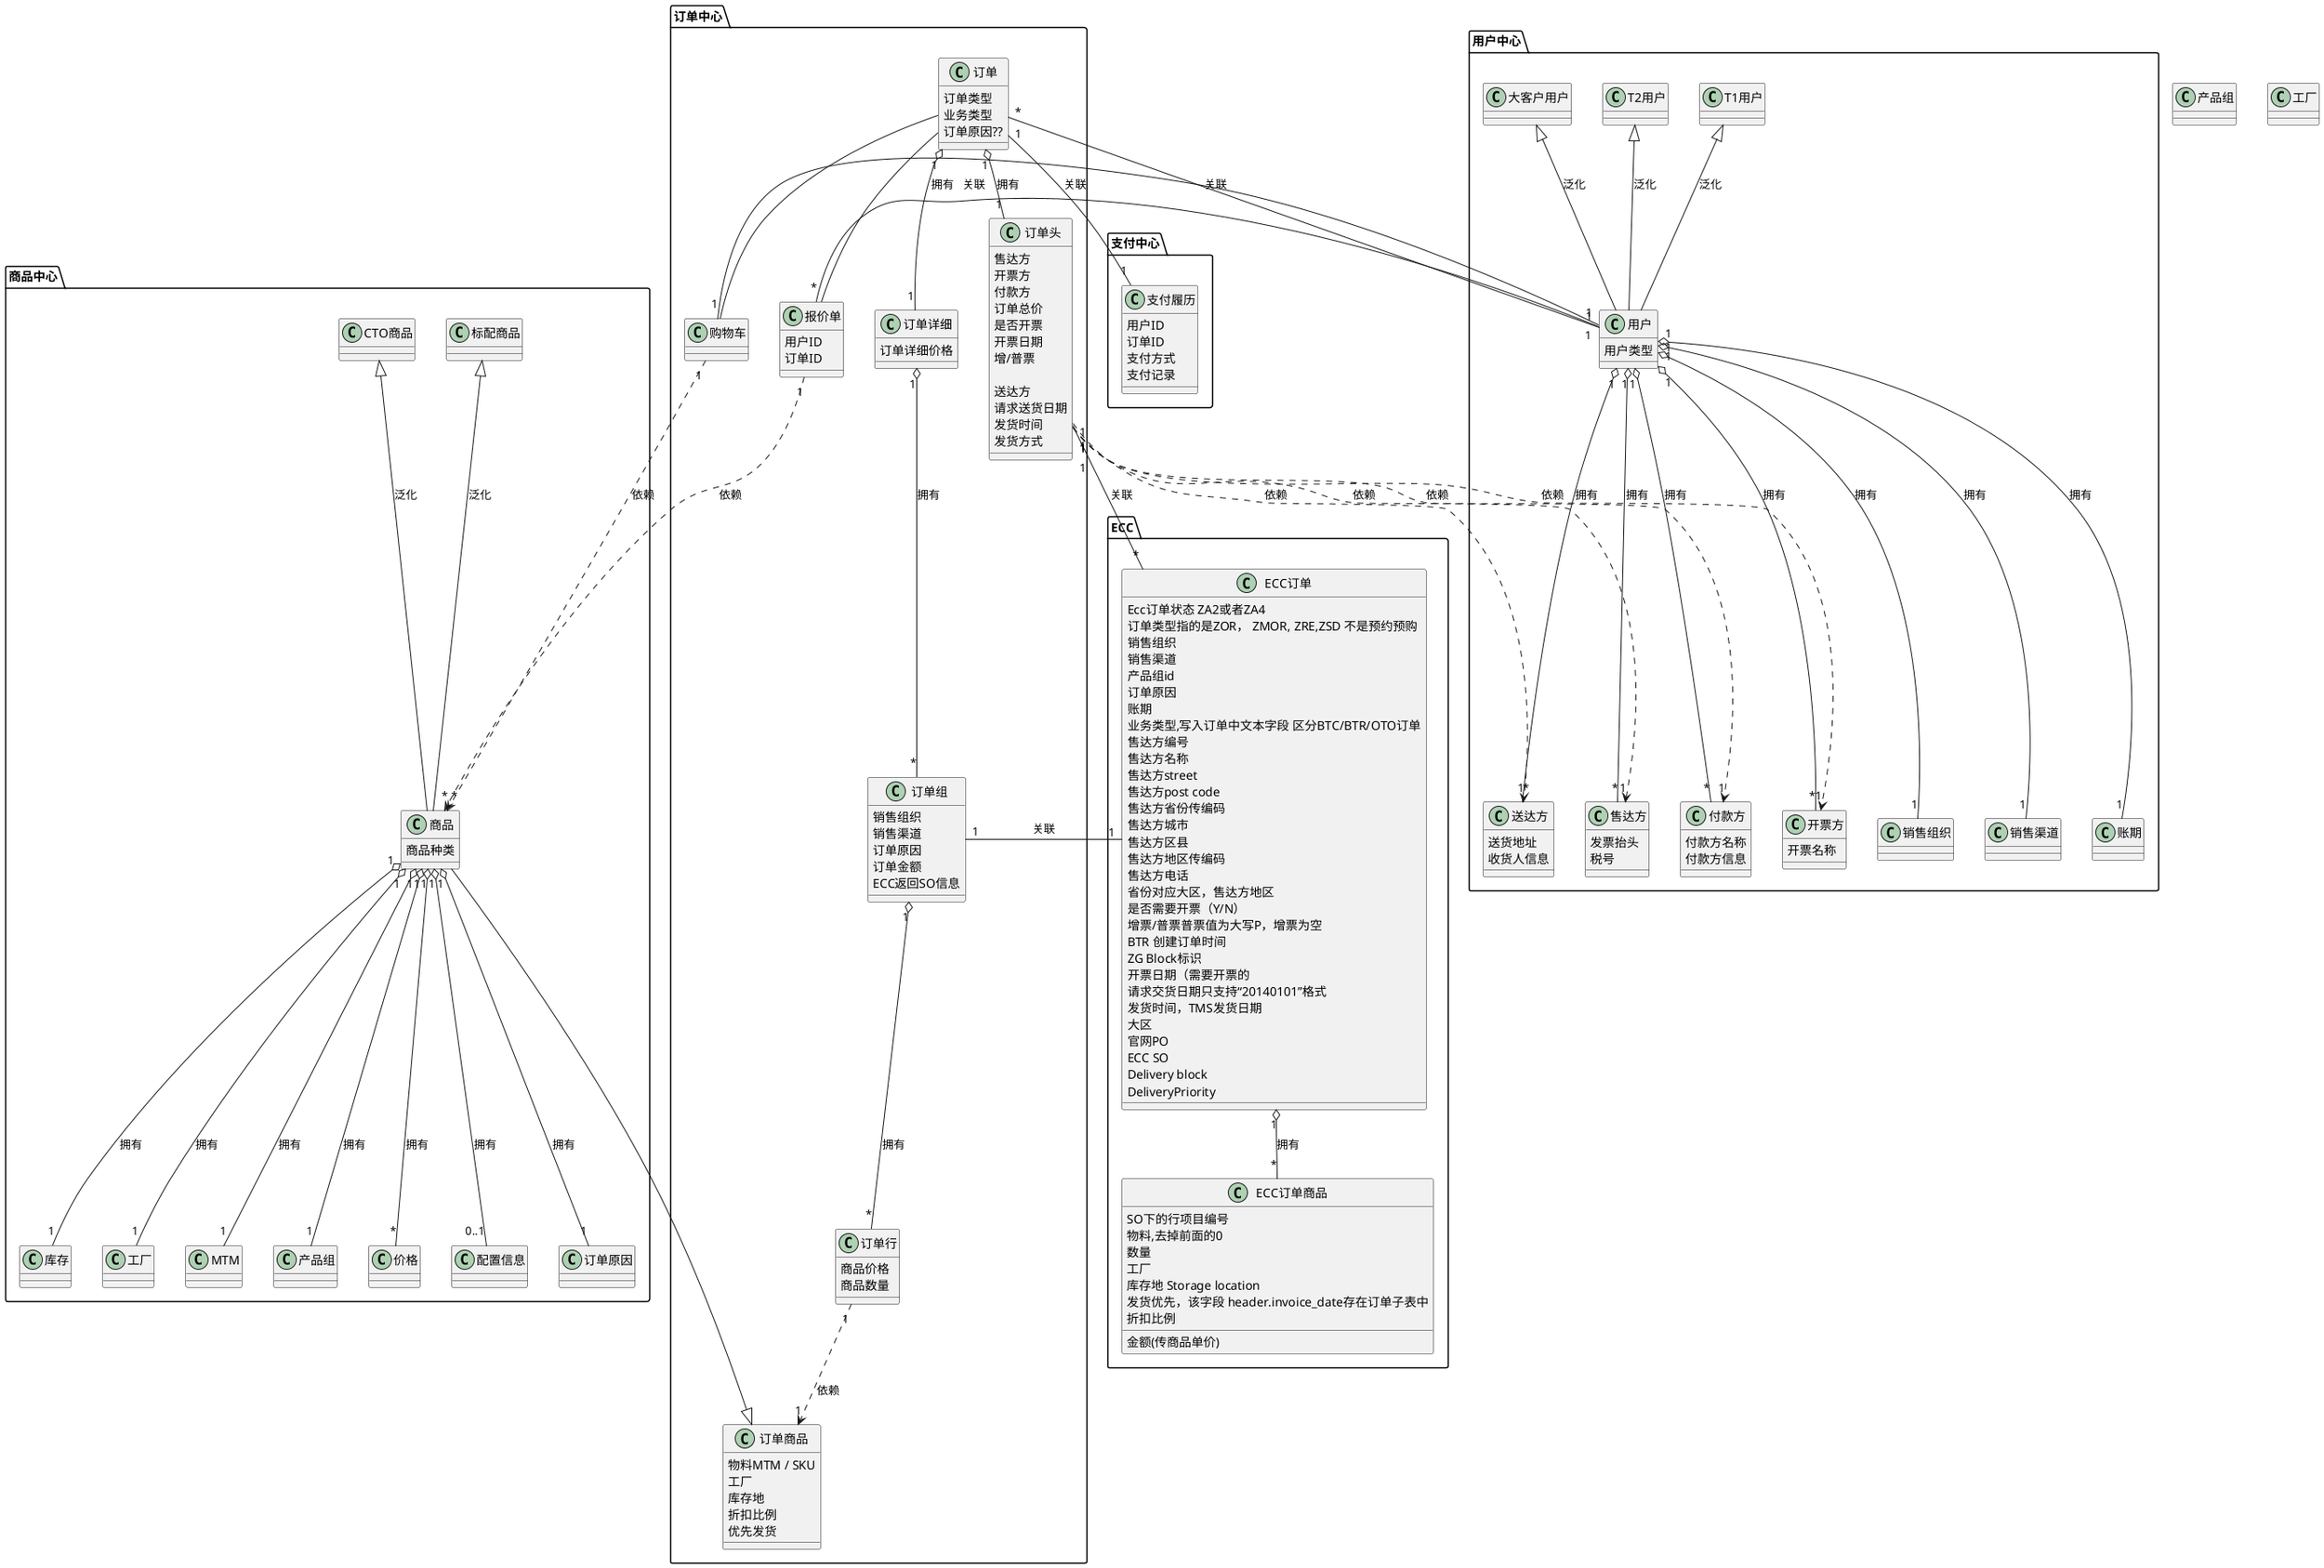@startuml

package 用户中心 <<Folder>>{
    class T1用户{

    }
    class T2用户{

    }

    class 大客户用户{

    }

    class 用户{
        用户类型

    }


    class 送达方{
      送货地址
      收货人信息

    }

    class 售达方{
      发票抬头
      税号

    }

    class 付款方{
      付款方名称
      付款方信息

    }

    class 开票方{
           开票名称

         }
    class 销售组织{


    }
    class 销售渠道{

    }

    class 账期{

    }
}


package 订单中心 <<Folder>>{
    class 订单{
        订单类型
        业务类型
        订单原因??

    }

    class 订单头{

        售达方
        开票方
        付款方
        订单总价
        是否开票
        开票日期
        增/普票

        送达方
        请求送货日期
        发货时间
        发货方式

    }

    class 订单详细{
        订单详细价格

    }

    class 订单商品{
        物料MTM / SKU
        工厂
        库存地
        折扣比例
        优先发货


    }

    class 订单组{
        销售组织
        销售渠道
        订单原因
        订单金额
        ECC返回SO信息

    }

    class 订单行{
        商品价格
        商品数量

    }



    class 购物车{

    }

    class 报价单{
        用户ID
        订单ID

    }




}
package ECC <<Folder>>{
    class ECC订单{
            Ecc订单状态 ZA2或者ZA4
            订单类型指的是ZOR， ZMOR, ZRE,ZSD 不是预约预购
            销售组织
            销售渠道
            产品组id
            订单原因
            账期
            业务类型,写入订单中文本字段 区分BTC/BTR/OTO订单
            售达方编号
            售达方名称
            售达方street
            售达方post code
            售达方省份传编码
            售达方城市
            售达方区县
            售达方地区传编码
            售达方电话
            省份对应大区，售达方地区
            是否需要开票（Y/N）
            增票/普票普票值为大写P，增票为空
            BTR 创建订单时间
            ZG Block标识
            开票日期（需要开票的
            请求交货日期只支持“20140101”格式
            发货时间，TMS发货日期
            大区
            官网PO
            ECC SO
            Delivery block
            DeliveryPriority
    }

    class ECC订单商品{
           SO下的行项目编号
           物料,去掉前面的0
           数量
           工厂
           库存地 Storage location
           金额(传商品单价)
           发货优先，该字段 header.invoice_date存在订单子表中
           折扣比例
    }

}

package 商品中心 <<Folder>>{
    class 标配商品{

    }

    class CTO商品{

    }

    class 商品{
     商品种类

    }
    class 工厂{

    }
    class MTM{

    }
    class 产品组{

    }

    class 价格{

    }

    class 配置信息{

    }

    class 订单原因{

    }


    class 库存{

    }

}

package 支付中心 <<Folder>>{

    class 支付履历{
        用户ID
        订单ID
        支付方式
        支付记录


    }

}

ECC订单 "1" o-- "*" ECC订单商品 :拥有
订单组 "1" --right "1" ECC订单 :关联
订单头 "1" --right "*" ECC订单 :关联

T1用户 <|--down 用户 :泛化
T2用户 <|--down 用户 :泛化
大客户用户 <|--down 用户 :泛化


用户 "1" o--down "*" 送达方 :拥有
用户 "1" o--down "*" 售达方 :拥有
用户 "1" o--down "*" 付款方 :拥有
用户 "1" o--down "*" 开票方 :拥有
用户 "1" o--down "1" 销售组织 :拥有
用户 "1" o--down "1" 销售渠道 :拥有
用户 "1" o--down "1" 账期 :拥有


用户 "1" --right "*" 订单 :关联

订单 "1" o--down "1" 订单头 :拥有
订单 "1" o--down "1" 订单详细 :拥有
订单详细 "1" o-- "*" 订单组 :拥有
订单组 "1" o-- "*" 订单行 :拥有
订单行 "1" ..> "1" 订单商品 :依赖


订单头 "1" ..> "1" 送达方 :依赖
订单头 "1" ..> "1" 售达方 :依赖
订单头 "1" ..> "1" 付款方 :依赖
订单头 "1" ..> "1" 开票方 :依赖

商品 "1" o-- "1" MTM :拥有
商品 "1" o-- "1" 产品组 :拥有
商品 "1" o-- "1" 工厂 :拥有
商品 "1" o-- "*" 价格 :拥有
商品 "1" o-- "0..1" 配置信息 :拥有
商品 "1" o-- "1" 订单原因 :拥有
商品 "1" o-- "1" 库存 :拥有

商品 --|> 订单商品
订单 -- 购物车
订单 -- 报价单

CTO商品 <|--down 商品 :泛化
标配商品 <|--down 商品 :泛化


用户 "1" -- "1" 购物车
用户 "1" -- "*" 报价单 :关联

购物车 "1" ..> "*" 商品 :依赖
报价单 "1" ..> "*" 商品 :依赖

订单 "1" -- "1" 支付履历 :关联


class 产品组{

}

class 工厂{

}








@enduml